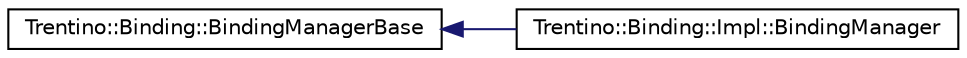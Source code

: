 digraph G
{
  edge [fontname="Helvetica",fontsize="10",labelfontname="Helvetica",labelfontsize="10"];
  node [fontname="Helvetica",fontsize="10",shape=record];
  rankdir="LR";
  Node1 [label="Trentino::Binding::BindingManagerBase",height=0.2,width=0.4,color="black", fillcolor="white", style="filled",URL="$class_trentino_1_1_binding_1_1_binding_manager_base.html",tooltip="The BindingmanagerBase is the central services that manages bindings it can load bindings, start and stp them. It can read binding configurations. it is supposed to be unique and therefore Thread safe."];
  Node1 -> Node2 [dir="back",color="midnightblue",fontsize="10",style="solid",fontname="Helvetica"];
  Node2 [label="Trentino::Binding::Impl::BindingManager",height=0.2,width=0.4,color="black", fillcolor="white", style="filled",URL="$class_trentino_1_1_binding_1_1_impl_1_1_binding_manager.html",tooltip="BindingManager implementation."];
}
